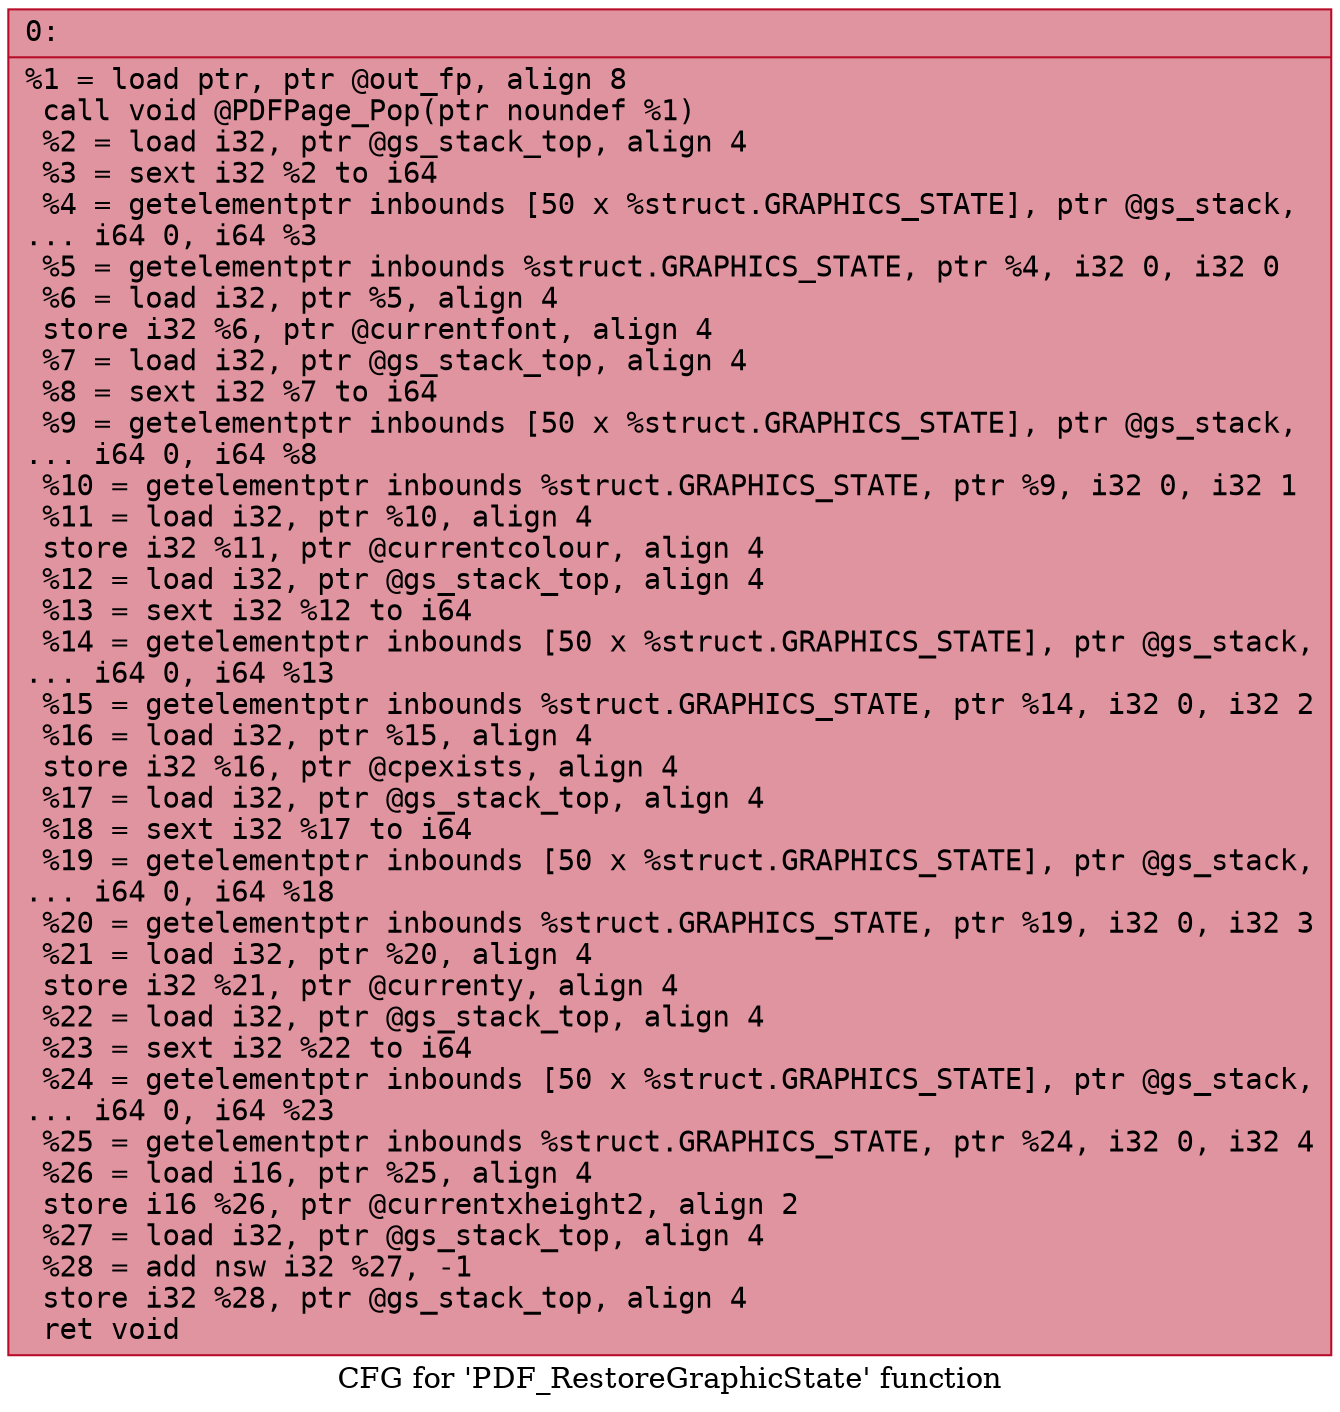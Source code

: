 digraph "CFG for 'PDF_RestoreGraphicState' function" {
	label="CFG for 'PDF_RestoreGraphicState' function";

	Node0x6000016207d0 [shape=record,color="#b70d28ff", style=filled, fillcolor="#b70d2870" fontname="Courier",label="{0:\l|  %1 = load ptr, ptr @out_fp, align 8\l  call void @PDFPage_Pop(ptr noundef %1)\l  %2 = load i32, ptr @gs_stack_top, align 4\l  %3 = sext i32 %2 to i64\l  %4 = getelementptr inbounds [50 x %struct.GRAPHICS_STATE], ptr @gs_stack,\l... i64 0, i64 %3\l  %5 = getelementptr inbounds %struct.GRAPHICS_STATE, ptr %4, i32 0, i32 0\l  %6 = load i32, ptr %5, align 4\l  store i32 %6, ptr @currentfont, align 4\l  %7 = load i32, ptr @gs_stack_top, align 4\l  %8 = sext i32 %7 to i64\l  %9 = getelementptr inbounds [50 x %struct.GRAPHICS_STATE], ptr @gs_stack,\l... i64 0, i64 %8\l  %10 = getelementptr inbounds %struct.GRAPHICS_STATE, ptr %9, i32 0, i32 1\l  %11 = load i32, ptr %10, align 4\l  store i32 %11, ptr @currentcolour, align 4\l  %12 = load i32, ptr @gs_stack_top, align 4\l  %13 = sext i32 %12 to i64\l  %14 = getelementptr inbounds [50 x %struct.GRAPHICS_STATE], ptr @gs_stack,\l... i64 0, i64 %13\l  %15 = getelementptr inbounds %struct.GRAPHICS_STATE, ptr %14, i32 0, i32 2\l  %16 = load i32, ptr %15, align 4\l  store i32 %16, ptr @cpexists, align 4\l  %17 = load i32, ptr @gs_stack_top, align 4\l  %18 = sext i32 %17 to i64\l  %19 = getelementptr inbounds [50 x %struct.GRAPHICS_STATE], ptr @gs_stack,\l... i64 0, i64 %18\l  %20 = getelementptr inbounds %struct.GRAPHICS_STATE, ptr %19, i32 0, i32 3\l  %21 = load i32, ptr %20, align 4\l  store i32 %21, ptr @currenty, align 4\l  %22 = load i32, ptr @gs_stack_top, align 4\l  %23 = sext i32 %22 to i64\l  %24 = getelementptr inbounds [50 x %struct.GRAPHICS_STATE], ptr @gs_stack,\l... i64 0, i64 %23\l  %25 = getelementptr inbounds %struct.GRAPHICS_STATE, ptr %24, i32 0, i32 4\l  %26 = load i16, ptr %25, align 4\l  store i16 %26, ptr @currentxheight2, align 2\l  %27 = load i32, ptr @gs_stack_top, align 4\l  %28 = add nsw i32 %27, -1\l  store i32 %28, ptr @gs_stack_top, align 4\l  ret void\l}"];
}
